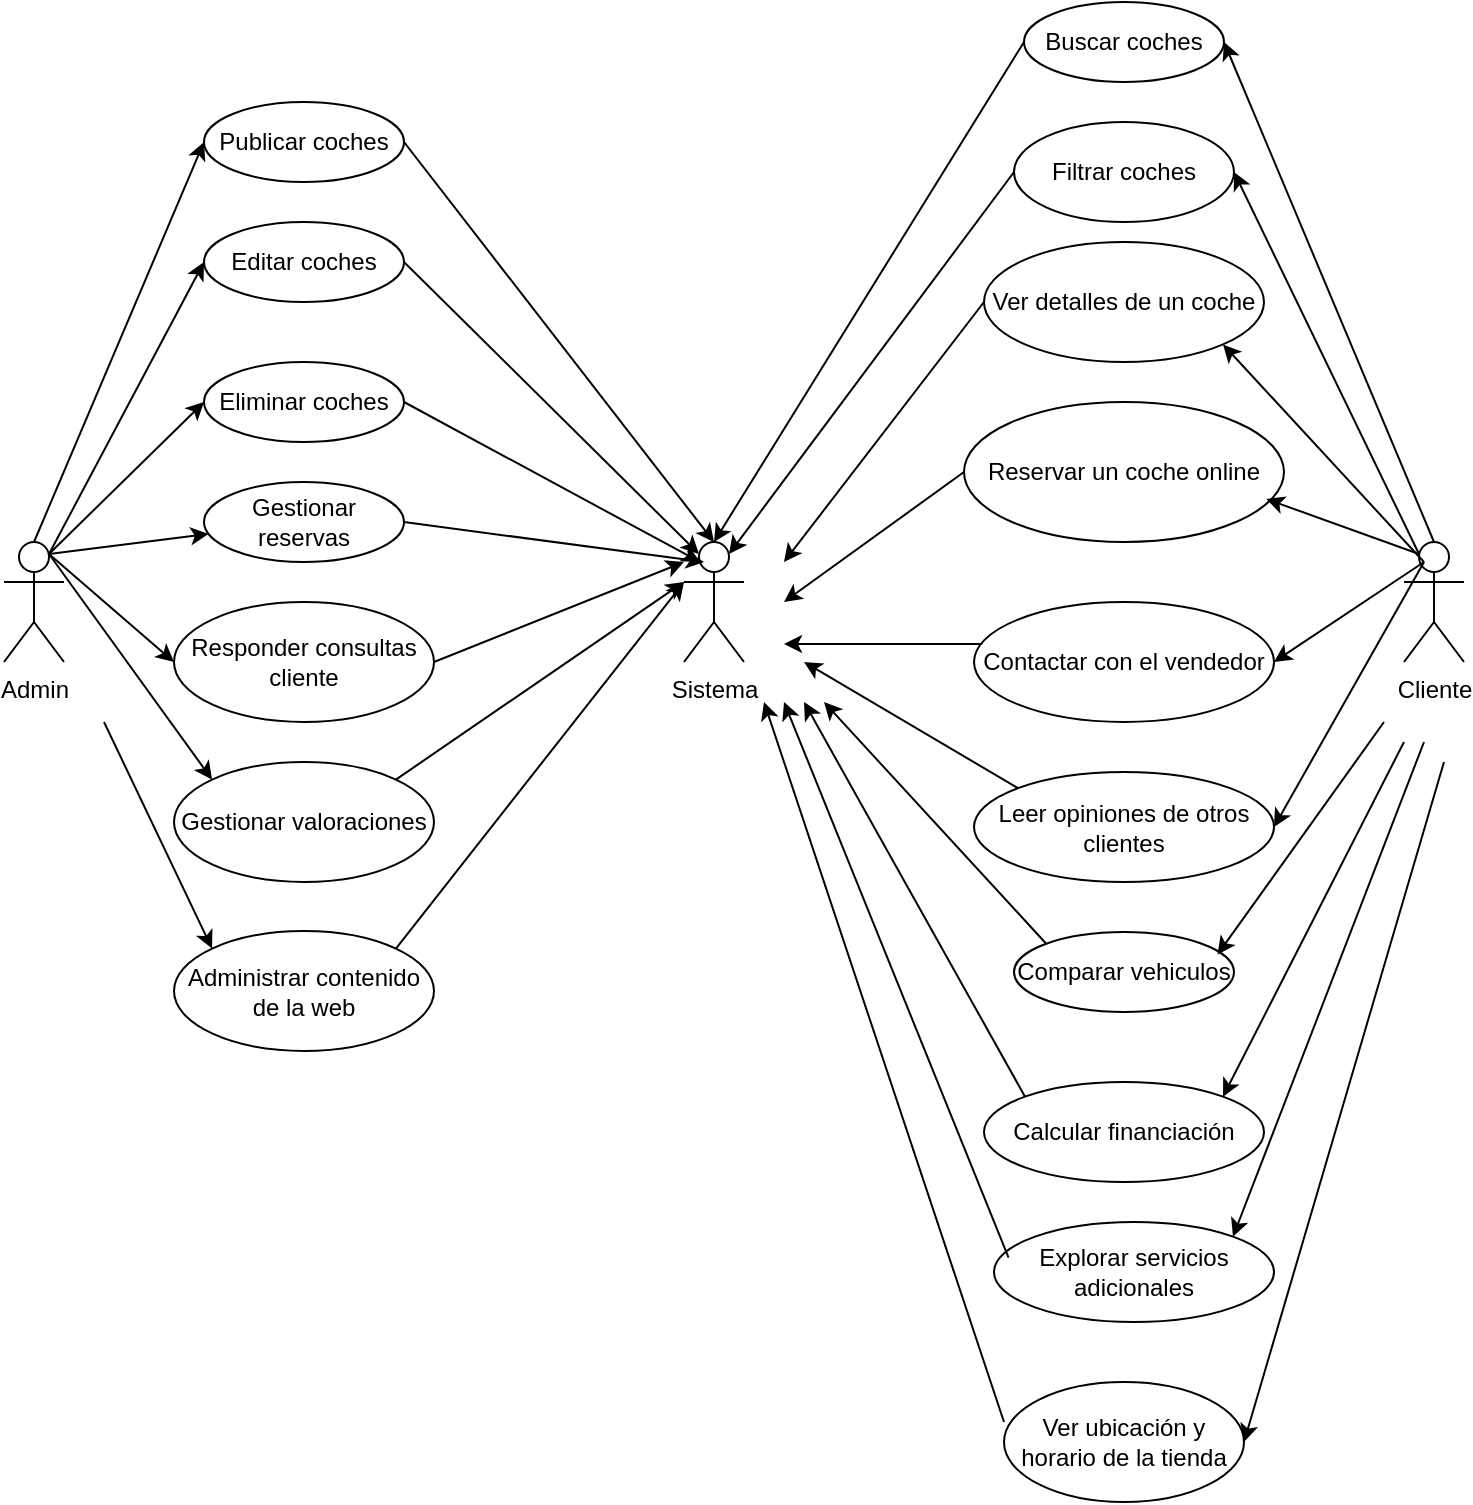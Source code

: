 <mxfile version="24.9.2">
  <diagram name="Página-1" id="wCbrX3jwMjH9cxKufqJQ">
    <mxGraphModel dx="1235" dy="655" grid="1" gridSize="10" guides="1" tooltips="1" connect="1" arrows="1" fold="1" page="1" pageScale="1" pageWidth="827" pageHeight="1169" math="0" shadow="0">
      <root>
        <mxCell id="0" />
        <mxCell id="1" parent="0" />
        <mxCell id="oJKKy8mv0hVQBHLqiD-X-1" value="Admin" style="shape=umlActor;verticalLabelPosition=bottom;verticalAlign=top;html=1;outlineConnect=0;" vertex="1" parent="1">
          <mxGeometry x="50" y="390" width="30" height="60" as="geometry" />
        </mxCell>
        <mxCell id="oJKKy8mv0hVQBHLqiD-X-3" value="Publicar coches" style="ellipse;whiteSpace=wrap;html=1;" vertex="1" parent="1">
          <mxGeometry x="150" y="170" width="100" height="40" as="geometry" />
        </mxCell>
        <mxCell id="oJKKy8mv0hVQBHLqiD-X-4" value="Editar coches" style="ellipse;whiteSpace=wrap;html=1;" vertex="1" parent="1">
          <mxGeometry x="150" y="230" width="100" height="40" as="geometry" />
        </mxCell>
        <mxCell id="oJKKy8mv0hVQBHLqiD-X-5" value="Eliminar coches" style="ellipse;whiteSpace=wrap;html=1;" vertex="1" parent="1">
          <mxGeometry x="150" y="300" width="100" height="40" as="geometry" />
        </mxCell>
        <mxCell id="oJKKy8mv0hVQBHLqiD-X-6" value="Gestionar reservas" style="ellipse;whiteSpace=wrap;html=1;" vertex="1" parent="1">
          <mxGeometry x="150" y="360" width="100" height="40" as="geometry" />
        </mxCell>
        <mxCell id="oJKKy8mv0hVQBHLqiD-X-7" value="Responder consultas cliente" style="ellipse;whiteSpace=wrap;html=1;" vertex="1" parent="1">
          <mxGeometry x="135" y="420" width="130" height="60" as="geometry" />
        </mxCell>
        <mxCell id="oJKKy8mv0hVQBHLqiD-X-8" value="Gestionar valoraciones" style="ellipse;whiteSpace=wrap;html=1;" vertex="1" parent="1">
          <mxGeometry x="135" y="500" width="130" height="60" as="geometry" />
        </mxCell>
        <mxCell id="oJKKy8mv0hVQBHLqiD-X-9" value="Administrar contenido de la web" style="ellipse;whiteSpace=wrap;html=1;" vertex="1" parent="1">
          <mxGeometry x="135" y="584.5" width="130" height="60" as="geometry" />
        </mxCell>
        <mxCell id="oJKKy8mv0hVQBHLqiD-X-10" value="" style="endArrow=classic;html=1;rounded=0;entryX=0;entryY=0.5;entryDx=0;entryDy=0;exitX=0.5;exitY=0;exitDx=0;exitDy=0;exitPerimeter=0;" edge="1" parent="1" source="oJKKy8mv0hVQBHLqiD-X-1" target="oJKKy8mv0hVQBHLqiD-X-3">
          <mxGeometry width="50" height="50" relative="1" as="geometry">
            <mxPoint x="80" y="320" as="sourcePoint" />
            <mxPoint x="130" y="270" as="targetPoint" />
          </mxGeometry>
        </mxCell>
        <mxCell id="oJKKy8mv0hVQBHLqiD-X-11" value="" style="endArrow=classic;html=1;rounded=0;exitX=0.75;exitY=0.1;exitDx=0;exitDy=0;exitPerimeter=0;entryX=0;entryY=0.5;entryDx=0;entryDy=0;" edge="1" parent="1" source="oJKKy8mv0hVQBHLqiD-X-1" target="oJKKy8mv0hVQBHLqiD-X-4">
          <mxGeometry width="50" height="50" relative="1" as="geometry">
            <mxPoint x="100" y="410" as="sourcePoint" />
            <mxPoint x="150" y="360" as="targetPoint" />
          </mxGeometry>
        </mxCell>
        <mxCell id="oJKKy8mv0hVQBHLqiD-X-12" value="" style="endArrow=classic;html=1;rounded=0;entryX=0;entryY=0.5;entryDx=0;entryDy=0;exitX=0.75;exitY=0.1;exitDx=0;exitDy=0;exitPerimeter=0;" edge="1" parent="1" source="oJKKy8mv0hVQBHLqiD-X-1" target="oJKKy8mv0hVQBHLqiD-X-5">
          <mxGeometry width="50" height="50" relative="1" as="geometry">
            <mxPoint x="110" y="490" as="sourcePoint" />
            <mxPoint x="160" y="440" as="targetPoint" />
          </mxGeometry>
        </mxCell>
        <mxCell id="oJKKy8mv0hVQBHLqiD-X-13" value="" style="endArrow=classic;html=1;rounded=0;exitX=0.75;exitY=0.1;exitDx=0;exitDy=0;exitPerimeter=0;" edge="1" parent="1" source="oJKKy8mv0hVQBHLqiD-X-1" target="oJKKy8mv0hVQBHLqiD-X-6">
          <mxGeometry width="50" height="50" relative="1" as="geometry">
            <mxPoint x="100" y="510" as="sourcePoint" />
            <mxPoint x="150" y="460" as="targetPoint" />
          </mxGeometry>
        </mxCell>
        <mxCell id="oJKKy8mv0hVQBHLqiD-X-14" value="" style="endArrow=classic;html=1;rounded=0;exitX=0.75;exitY=0.1;exitDx=0;exitDy=0;exitPerimeter=0;entryX=0;entryY=0.5;entryDx=0;entryDy=0;" edge="1" parent="1" source="oJKKy8mv0hVQBHLqiD-X-1" target="oJKKy8mv0hVQBHLqiD-X-7">
          <mxGeometry width="50" height="50" relative="1" as="geometry">
            <mxPoint x="90" y="620" as="sourcePoint" />
            <mxPoint x="140" y="570" as="targetPoint" />
          </mxGeometry>
        </mxCell>
        <mxCell id="oJKKy8mv0hVQBHLqiD-X-15" value="" style="endArrow=classic;html=1;rounded=0;exitX=0.75;exitY=0.1;exitDx=0;exitDy=0;exitPerimeter=0;entryX=0;entryY=0;entryDx=0;entryDy=0;" edge="1" parent="1" source="oJKKy8mv0hVQBHLqiD-X-1" target="oJKKy8mv0hVQBHLqiD-X-8">
          <mxGeometry width="50" height="50" relative="1" as="geometry">
            <mxPoint x="80" y="580" as="sourcePoint" />
            <mxPoint x="130" y="530" as="targetPoint" />
          </mxGeometry>
        </mxCell>
        <mxCell id="oJKKy8mv0hVQBHLqiD-X-16" value="" style="endArrow=classic;html=1;rounded=0;entryX=0;entryY=0;entryDx=0;entryDy=0;" edge="1" parent="1" target="oJKKy8mv0hVQBHLqiD-X-9">
          <mxGeometry width="50" height="50" relative="1" as="geometry">
            <mxPoint x="100" y="480" as="sourcePoint" />
            <mxPoint x="140" y="550" as="targetPoint" />
          </mxGeometry>
        </mxCell>
        <mxCell id="oJKKy8mv0hVQBHLqiD-X-17" value="Sistema" style="shape=umlActor;verticalLabelPosition=bottom;verticalAlign=top;html=1;outlineConnect=0;" vertex="1" parent="1">
          <mxGeometry x="390" y="390" width="30" height="60" as="geometry" />
        </mxCell>
        <mxCell id="oJKKy8mv0hVQBHLqiD-X-18" value="Cliente" style="shape=umlActor;verticalLabelPosition=bottom;verticalAlign=top;html=1;outlineConnect=0;" vertex="1" parent="1">
          <mxGeometry x="750" y="390" width="30" height="60" as="geometry" />
        </mxCell>
        <mxCell id="oJKKy8mv0hVQBHLqiD-X-20" value="Buscar coches" style="ellipse;whiteSpace=wrap;html=1;" vertex="1" parent="1">
          <mxGeometry x="560" y="120" width="100" height="40" as="geometry" />
        </mxCell>
        <mxCell id="oJKKy8mv0hVQBHLqiD-X-21" value="Filtrar coches" style="ellipse;whiteSpace=wrap;html=1;" vertex="1" parent="1">
          <mxGeometry x="555" y="180" width="110" height="50" as="geometry" />
        </mxCell>
        <mxCell id="oJKKy8mv0hVQBHLqiD-X-22" value="Ver detalles de un coche" style="ellipse;whiteSpace=wrap;html=1;" vertex="1" parent="1">
          <mxGeometry x="540" y="240" width="140" height="60" as="geometry" />
        </mxCell>
        <mxCell id="oJKKy8mv0hVQBHLqiD-X-23" value="Reservar un coche online" style="ellipse;whiteSpace=wrap;html=1;" vertex="1" parent="1">
          <mxGeometry x="530" y="320" width="160" height="70" as="geometry" />
        </mxCell>
        <mxCell id="oJKKy8mv0hVQBHLqiD-X-24" value="Contactar con el vendedor" style="ellipse;whiteSpace=wrap;html=1;" vertex="1" parent="1">
          <mxGeometry x="535" y="420" width="150" height="60" as="geometry" />
        </mxCell>
        <mxCell id="oJKKy8mv0hVQBHLqiD-X-25" value="Leer opiniones de otros clientes" style="ellipse;whiteSpace=wrap;html=1;" vertex="1" parent="1">
          <mxGeometry x="535" y="505" width="150" height="55" as="geometry" />
        </mxCell>
        <mxCell id="oJKKy8mv0hVQBHLqiD-X-26" value="Comparar vehiculos" style="ellipse;whiteSpace=wrap;html=1;" vertex="1" parent="1">
          <mxGeometry x="555" y="585" width="110" height="40" as="geometry" />
        </mxCell>
        <mxCell id="oJKKy8mv0hVQBHLqiD-X-27" value="Calcular financiación" style="ellipse;whiteSpace=wrap;html=1;" vertex="1" parent="1">
          <mxGeometry x="540" y="660" width="140" height="50" as="geometry" />
        </mxCell>
        <mxCell id="oJKKy8mv0hVQBHLqiD-X-28" value="Explorar servicios adicionales" style="ellipse;whiteSpace=wrap;html=1;" vertex="1" parent="1">
          <mxGeometry x="545" y="730" width="140" height="50" as="geometry" />
        </mxCell>
        <mxCell id="oJKKy8mv0hVQBHLqiD-X-29" value="Ver ubicación y horario de la tienda" style="ellipse;whiteSpace=wrap;html=1;" vertex="1" parent="1">
          <mxGeometry x="550" y="810" width="120" height="60" as="geometry" />
        </mxCell>
        <mxCell id="oJKKy8mv0hVQBHLqiD-X-30" value="" style="endArrow=classic;html=1;rounded=0;entryX=1;entryY=0.5;entryDx=0;entryDy=0;exitX=0.5;exitY=0;exitDx=0;exitDy=0;exitPerimeter=0;" edge="1" parent="1" source="oJKKy8mv0hVQBHLqiD-X-18" target="oJKKy8mv0hVQBHLqiD-X-20">
          <mxGeometry width="50" height="50" relative="1" as="geometry">
            <mxPoint x="700" y="180" as="sourcePoint" />
            <mxPoint x="750" y="130" as="targetPoint" />
          </mxGeometry>
        </mxCell>
        <mxCell id="oJKKy8mv0hVQBHLqiD-X-31" value="" style="endArrow=classic;html=1;rounded=0;entryX=1;entryY=0.5;entryDx=0;entryDy=0;exitX=0.25;exitY=0.1;exitDx=0;exitDy=0;exitPerimeter=0;" edge="1" parent="1" source="oJKKy8mv0hVQBHLqiD-X-18" target="oJKKy8mv0hVQBHLqiD-X-21">
          <mxGeometry width="50" height="50" relative="1" as="geometry">
            <mxPoint x="775" y="400" as="sourcePoint" />
            <mxPoint x="670" y="150" as="targetPoint" />
          </mxGeometry>
        </mxCell>
        <mxCell id="oJKKy8mv0hVQBHLqiD-X-32" value="" style="endArrow=classic;html=1;rounded=0;entryX=1;entryY=1;entryDx=0;entryDy=0;exitX=0.333;exitY=0.167;exitDx=0;exitDy=0;exitPerimeter=0;" edge="1" parent="1" source="oJKKy8mv0hVQBHLqiD-X-18" target="oJKKy8mv0hVQBHLqiD-X-22">
          <mxGeometry width="50" height="50" relative="1" as="geometry">
            <mxPoint x="785" y="410" as="sourcePoint" />
            <mxPoint x="680" y="160" as="targetPoint" />
          </mxGeometry>
        </mxCell>
        <mxCell id="oJKKy8mv0hVQBHLqiD-X-33" value="" style="endArrow=classic;html=1;rounded=0;entryX=0.945;entryY=0.693;entryDx=0;entryDy=0;exitX=0.25;exitY=0.1;exitDx=0;exitDy=0;exitPerimeter=0;entryPerimeter=0;" edge="1" parent="1" source="oJKKy8mv0hVQBHLqiD-X-18" target="oJKKy8mv0hVQBHLqiD-X-23">
          <mxGeometry width="50" height="50" relative="1" as="geometry">
            <mxPoint x="795" y="420" as="sourcePoint" />
            <mxPoint x="690" y="170" as="targetPoint" />
          </mxGeometry>
        </mxCell>
        <mxCell id="oJKKy8mv0hVQBHLqiD-X-34" value="" style="endArrow=classic;html=1;rounded=0;entryX=1;entryY=0.5;entryDx=0;entryDy=0;" edge="1" parent="1" target="oJKKy8mv0hVQBHLqiD-X-24">
          <mxGeometry width="50" height="50" relative="1" as="geometry">
            <mxPoint x="760" y="400" as="sourcePoint" />
            <mxPoint x="700" y="180" as="targetPoint" />
          </mxGeometry>
        </mxCell>
        <mxCell id="oJKKy8mv0hVQBHLqiD-X-35" value="" style="endArrow=classic;html=1;rounded=0;entryX=1;entryY=0.5;entryDx=0;entryDy=0;" edge="1" parent="1" target="oJKKy8mv0hVQBHLqiD-X-25">
          <mxGeometry width="50" height="50" relative="1" as="geometry">
            <mxPoint x="760" y="400" as="sourcePoint" />
            <mxPoint x="710" y="190" as="targetPoint" />
          </mxGeometry>
        </mxCell>
        <mxCell id="oJKKy8mv0hVQBHLqiD-X-36" value="" style="endArrow=classic;html=1;rounded=0;entryX=0.925;entryY=0.282;entryDx=0;entryDy=0;entryPerimeter=0;" edge="1" parent="1" target="oJKKy8mv0hVQBHLqiD-X-26">
          <mxGeometry width="50" height="50" relative="1" as="geometry">
            <mxPoint x="740" y="480" as="sourcePoint" />
            <mxPoint x="720" y="200" as="targetPoint" />
          </mxGeometry>
        </mxCell>
        <mxCell id="oJKKy8mv0hVQBHLqiD-X-37" value="" style="endArrow=classic;html=1;rounded=0;entryX=1;entryY=0;entryDx=0;entryDy=0;" edge="1" parent="1" target="oJKKy8mv0hVQBHLqiD-X-27">
          <mxGeometry width="50" height="50" relative="1" as="geometry">
            <mxPoint x="750" y="490" as="sourcePoint" />
            <mxPoint x="730" y="210" as="targetPoint" />
          </mxGeometry>
        </mxCell>
        <mxCell id="oJKKy8mv0hVQBHLqiD-X-38" value="" style="endArrow=classic;html=1;rounded=0;entryX=1;entryY=0;entryDx=0;entryDy=0;" edge="1" parent="1" target="oJKKy8mv0hVQBHLqiD-X-28">
          <mxGeometry width="50" height="50" relative="1" as="geometry">
            <mxPoint x="760" y="490" as="sourcePoint" />
            <mxPoint x="740" y="220" as="targetPoint" />
          </mxGeometry>
        </mxCell>
        <mxCell id="oJKKy8mv0hVQBHLqiD-X-39" value="" style="endArrow=classic;html=1;rounded=0;entryX=1;entryY=0.5;entryDx=0;entryDy=0;" edge="1" parent="1" target="oJKKy8mv0hVQBHLqiD-X-29">
          <mxGeometry width="50" height="50" relative="1" as="geometry">
            <mxPoint x="770" y="500" as="sourcePoint" />
            <mxPoint x="710" y="770" as="targetPoint" />
          </mxGeometry>
        </mxCell>
        <mxCell id="oJKKy8mv0hVQBHLqiD-X-40" value="" style="endArrow=classic;html=1;rounded=0;entryX=0.5;entryY=0;entryDx=0;entryDy=0;exitX=1;exitY=0.5;exitDx=0;exitDy=0;entryPerimeter=0;" edge="1" parent="1" source="oJKKy8mv0hVQBHLqiD-X-3" target="oJKKy8mv0hVQBHLqiD-X-17">
          <mxGeometry width="50" height="50" relative="1" as="geometry">
            <mxPoint x="865" y="490" as="sourcePoint" />
            <mxPoint x="760" y="240" as="targetPoint" />
          </mxGeometry>
        </mxCell>
        <mxCell id="oJKKy8mv0hVQBHLqiD-X-41" value="" style="endArrow=classic;html=1;rounded=0;entryX=0.5;entryY=0;entryDx=0;entryDy=0;exitX=0;exitY=0.5;exitDx=0;exitDy=0;entryPerimeter=0;" edge="1" parent="1" source="oJKKy8mv0hVQBHLqiD-X-20" target="oJKKy8mv0hVQBHLqiD-X-17">
          <mxGeometry width="50" height="50" relative="1" as="geometry">
            <mxPoint x="875" y="500" as="sourcePoint" />
            <mxPoint x="770" y="250" as="targetPoint" />
          </mxGeometry>
        </mxCell>
        <mxCell id="oJKKy8mv0hVQBHLqiD-X-42" value="" style="endArrow=classic;html=1;rounded=0;entryX=0.75;entryY=0.1;entryDx=0;entryDy=0;exitX=0;exitY=0.5;exitDx=0;exitDy=0;entryPerimeter=0;" edge="1" parent="1" source="oJKKy8mv0hVQBHLqiD-X-21" target="oJKKy8mv0hVQBHLqiD-X-17">
          <mxGeometry width="50" height="50" relative="1" as="geometry">
            <mxPoint x="885" y="510" as="sourcePoint" />
            <mxPoint x="780" y="260" as="targetPoint" />
          </mxGeometry>
        </mxCell>
        <mxCell id="oJKKy8mv0hVQBHLqiD-X-43" value="" style="endArrow=classic;html=1;rounded=0;entryX=0.25;entryY=0.1;entryDx=0;entryDy=0;exitX=1;exitY=0.5;exitDx=0;exitDy=0;entryPerimeter=0;" edge="1" parent="1" source="oJKKy8mv0hVQBHLqiD-X-4" target="oJKKy8mv0hVQBHLqiD-X-17">
          <mxGeometry width="50" height="50" relative="1" as="geometry">
            <mxPoint x="895" y="520" as="sourcePoint" />
            <mxPoint x="790" y="270" as="targetPoint" />
          </mxGeometry>
        </mxCell>
        <mxCell id="oJKKy8mv0hVQBHLqiD-X-44" value="" style="endArrow=classic;html=1;rounded=0;exitX=1;exitY=0.5;exitDx=0;exitDy=0;" edge="1" parent="1" source="oJKKy8mv0hVQBHLqiD-X-5">
          <mxGeometry width="50" height="50" relative="1" as="geometry">
            <mxPoint x="250" y="310" as="sourcePoint" />
            <mxPoint x="398" y="400" as="targetPoint" />
          </mxGeometry>
        </mxCell>
        <mxCell id="oJKKy8mv0hVQBHLqiD-X-45" value="" style="endArrow=classic;html=1;rounded=0;exitX=1;exitY=0.5;exitDx=0;exitDy=0;" edge="1" parent="1" source="oJKKy8mv0hVQBHLqiD-X-6">
          <mxGeometry width="50" height="50" relative="1" as="geometry">
            <mxPoint x="260" y="330" as="sourcePoint" />
            <mxPoint x="400" y="400" as="targetPoint" />
          </mxGeometry>
        </mxCell>
        <mxCell id="oJKKy8mv0hVQBHLqiD-X-46" value="" style="endArrow=classic;html=1;rounded=0;exitX=1;exitY=0.5;exitDx=0;exitDy=0;" edge="1" parent="1" source="oJKKy8mv0hVQBHLqiD-X-7">
          <mxGeometry width="50" height="50" relative="1" as="geometry">
            <mxPoint x="270" y="340" as="sourcePoint" />
            <mxPoint x="390" y="400" as="targetPoint" />
          </mxGeometry>
        </mxCell>
        <mxCell id="oJKKy8mv0hVQBHLqiD-X-47" value="" style="endArrow=classic;html=1;rounded=0;exitX=1;exitY=0;exitDx=0;exitDy=0;entryX=0;entryY=0.333;entryDx=0;entryDy=0;entryPerimeter=0;" edge="1" parent="1" source="oJKKy8mv0hVQBHLqiD-X-8" target="oJKKy8mv0hVQBHLqiD-X-17">
          <mxGeometry width="50" height="50" relative="1" as="geometry">
            <mxPoint x="280" y="350" as="sourcePoint" />
            <mxPoint x="428" y="430" as="targetPoint" />
          </mxGeometry>
        </mxCell>
        <mxCell id="oJKKy8mv0hVQBHLqiD-X-48" value="" style="endArrow=classic;html=1;rounded=0;exitX=1;exitY=0;exitDx=0;exitDy=0;" edge="1" parent="1" source="oJKKy8mv0hVQBHLqiD-X-9">
          <mxGeometry width="50" height="50" relative="1" as="geometry">
            <mxPoint x="290" y="360" as="sourcePoint" />
            <mxPoint x="390" y="410" as="targetPoint" />
          </mxGeometry>
        </mxCell>
        <mxCell id="oJKKy8mv0hVQBHLqiD-X-49" value="" style="endArrow=classic;html=1;rounded=0;exitX=0;exitY=0.333;exitDx=0;exitDy=0;exitPerimeter=0;" edge="1" parent="1" source="oJKKy8mv0hVQBHLqiD-X-29">
          <mxGeometry width="50" height="50" relative="1" as="geometry">
            <mxPoint x="300" y="370" as="sourcePoint" />
            <mxPoint x="430" y="470" as="targetPoint" />
          </mxGeometry>
        </mxCell>
        <mxCell id="oJKKy8mv0hVQBHLqiD-X-50" value="" style="endArrow=classic;html=1;rounded=0;exitX=0.052;exitY=0.356;exitDx=0;exitDy=0;exitPerimeter=0;" edge="1" parent="1" source="oJKKy8mv0hVQBHLqiD-X-28">
          <mxGeometry width="50" height="50" relative="1" as="geometry">
            <mxPoint x="310" y="380" as="sourcePoint" />
            <mxPoint x="440" y="470" as="targetPoint" />
          </mxGeometry>
        </mxCell>
        <mxCell id="oJKKy8mv0hVQBHLqiD-X-51" value="" style="endArrow=classic;html=1;rounded=0;exitX=0;exitY=0;exitDx=0;exitDy=0;" edge="1" parent="1" source="oJKKy8mv0hVQBHLqiD-X-27">
          <mxGeometry width="50" height="50" relative="1" as="geometry">
            <mxPoint x="320" y="390" as="sourcePoint" />
            <mxPoint x="450" y="470" as="targetPoint" />
          </mxGeometry>
        </mxCell>
        <mxCell id="oJKKy8mv0hVQBHLqiD-X-52" value="" style="endArrow=classic;html=1;rounded=0;exitX=0;exitY=0;exitDx=0;exitDy=0;" edge="1" parent="1" source="oJKKy8mv0hVQBHLqiD-X-26">
          <mxGeometry width="50" height="50" relative="1" as="geometry">
            <mxPoint x="330" y="400" as="sourcePoint" />
            <mxPoint x="460" y="470" as="targetPoint" />
          </mxGeometry>
        </mxCell>
        <mxCell id="oJKKy8mv0hVQBHLqiD-X-53" value="" style="endArrow=classic;html=1;rounded=0;exitX=0;exitY=0;exitDx=0;exitDy=0;" edge="1" parent="1" source="oJKKy8mv0hVQBHLqiD-X-25">
          <mxGeometry width="50" height="50" relative="1" as="geometry">
            <mxPoint x="340" y="410" as="sourcePoint" />
            <mxPoint x="450" y="450" as="targetPoint" />
          </mxGeometry>
        </mxCell>
        <mxCell id="oJKKy8mv0hVQBHLqiD-X-54" value="" style="endArrow=classic;html=1;rounded=0;exitX=0.027;exitY=0.35;exitDx=0;exitDy=0;exitPerimeter=0;" edge="1" parent="1" source="oJKKy8mv0hVQBHLqiD-X-24">
          <mxGeometry width="50" height="50" relative="1" as="geometry">
            <mxPoint x="350" y="420" as="sourcePoint" />
            <mxPoint x="440" y="441" as="targetPoint" />
          </mxGeometry>
        </mxCell>
        <mxCell id="oJKKy8mv0hVQBHLqiD-X-55" value="" style="endArrow=classic;html=1;rounded=0;exitX=0;exitY=0.5;exitDx=0;exitDy=0;" edge="1" parent="1" source="oJKKy8mv0hVQBHLqiD-X-23">
          <mxGeometry width="50" height="50" relative="1" as="geometry">
            <mxPoint x="360" y="430" as="sourcePoint" />
            <mxPoint x="440" y="420" as="targetPoint" />
          </mxGeometry>
        </mxCell>
        <mxCell id="oJKKy8mv0hVQBHLqiD-X-56" value="" style="endArrow=classic;html=1;rounded=0;exitX=0;exitY=0.5;exitDx=0;exitDy=0;" edge="1" parent="1" source="oJKKy8mv0hVQBHLqiD-X-22">
          <mxGeometry width="50" height="50" relative="1" as="geometry">
            <mxPoint x="370" y="440" as="sourcePoint" />
            <mxPoint x="440" y="400" as="targetPoint" />
          </mxGeometry>
        </mxCell>
      </root>
    </mxGraphModel>
  </diagram>
</mxfile>
